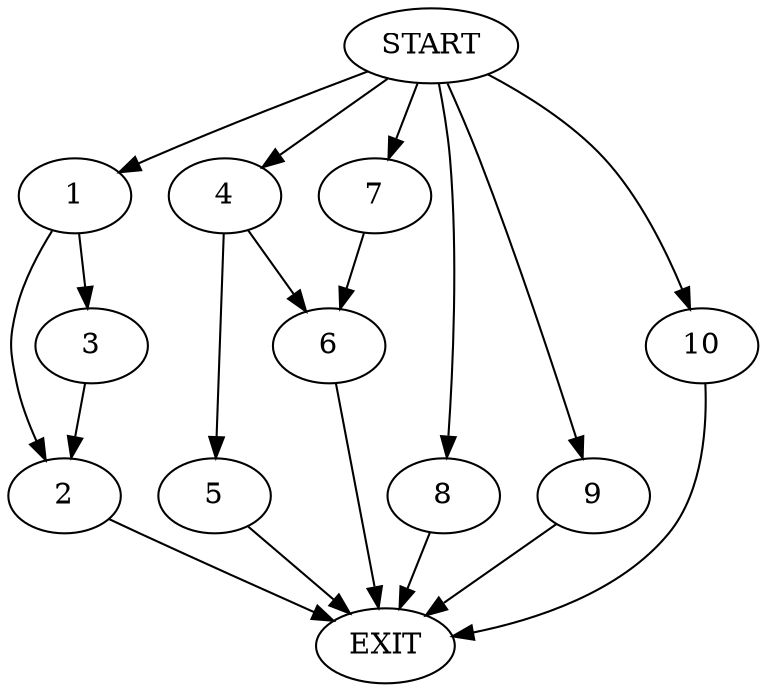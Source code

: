 digraph {
0 [label="START"]
11 [label="EXIT"]
0 -> 1
1 -> 2
1 -> 3
3 -> 2
2 -> 11
0 -> 4
4 -> 5
4 -> 6
6 -> 11
5 -> 11
0 -> 7
7 -> 6
0 -> 8
8 -> 11
0 -> 9
9 -> 11
0 -> 10
10 -> 11
}
